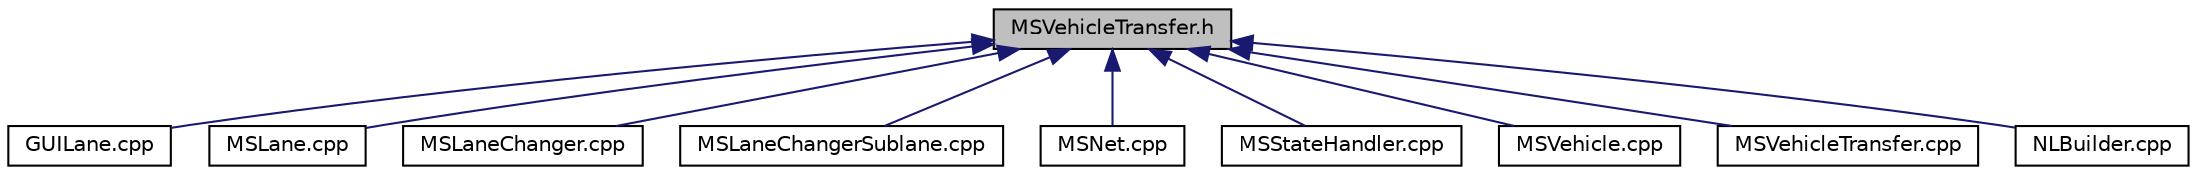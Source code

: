 digraph "MSVehicleTransfer.h"
{
  edge [fontname="Helvetica",fontsize="10",labelfontname="Helvetica",labelfontsize="10"];
  node [fontname="Helvetica",fontsize="10",shape=record];
  Node6 [label="MSVehicleTransfer.h",height=0.2,width=0.4,color="black", fillcolor="grey75", style="filled", fontcolor="black"];
  Node6 -> Node7 [dir="back",color="midnightblue",fontsize="10",style="solid",fontname="Helvetica"];
  Node7 [label="GUILane.cpp",height=0.2,width=0.4,color="black", fillcolor="white", style="filled",URL="$d4/d2b/_g_u_i_lane_8cpp.html"];
  Node6 -> Node8 [dir="back",color="midnightblue",fontsize="10",style="solid",fontname="Helvetica"];
  Node8 [label="MSLane.cpp",height=0.2,width=0.4,color="black", fillcolor="white", style="filled",URL="$dc/d24/_m_s_lane_8cpp.html"];
  Node6 -> Node9 [dir="back",color="midnightblue",fontsize="10",style="solid",fontname="Helvetica"];
  Node9 [label="MSLaneChanger.cpp",height=0.2,width=0.4,color="black", fillcolor="white", style="filled",URL="$d6/d68/_m_s_lane_changer_8cpp.html"];
  Node6 -> Node10 [dir="back",color="midnightblue",fontsize="10",style="solid",fontname="Helvetica"];
  Node10 [label="MSLaneChangerSublane.cpp",height=0.2,width=0.4,color="black", fillcolor="white", style="filled",URL="$dc/d00/_m_s_lane_changer_sublane_8cpp.html"];
  Node6 -> Node11 [dir="back",color="midnightblue",fontsize="10",style="solid",fontname="Helvetica"];
  Node11 [label="MSNet.cpp",height=0.2,width=0.4,color="black", fillcolor="white", style="filled",URL="$d2/d23/_m_s_net_8cpp.html"];
  Node6 -> Node12 [dir="back",color="midnightblue",fontsize="10",style="solid",fontname="Helvetica"];
  Node12 [label="MSStateHandler.cpp",height=0.2,width=0.4,color="black", fillcolor="white", style="filled",URL="$d8/d93/_m_s_state_handler_8cpp.html"];
  Node6 -> Node13 [dir="back",color="midnightblue",fontsize="10",style="solid",fontname="Helvetica"];
  Node13 [label="MSVehicle.cpp",height=0.2,width=0.4,color="black", fillcolor="white", style="filled",URL="$dd/d1d/_m_s_vehicle_8cpp.html"];
  Node6 -> Node14 [dir="back",color="midnightblue",fontsize="10",style="solid",fontname="Helvetica"];
  Node14 [label="MSVehicleTransfer.cpp",height=0.2,width=0.4,color="black", fillcolor="white", style="filled",URL="$d6/dc6/_m_s_vehicle_transfer_8cpp.html"];
  Node6 -> Node15 [dir="back",color="midnightblue",fontsize="10",style="solid",fontname="Helvetica"];
  Node15 [label="NLBuilder.cpp",height=0.2,width=0.4,color="black", fillcolor="white", style="filled",URL="$df/d38/_n_l_builder_8cpp.html"];
}

